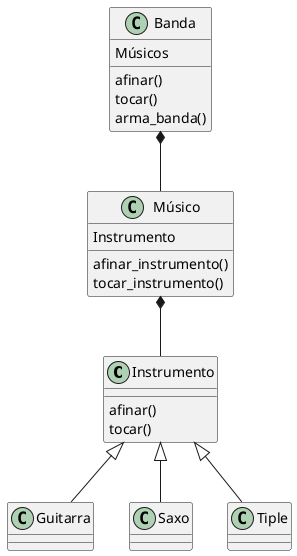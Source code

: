 @startuml

Instrumento<|-- Guitarra
Instrumento<|-- Saxo
Instrumento<|-- Tiple

Músico *-- Instrumento
Banda *-- Músico

Instrumento : afinar()
Instrumento : tocar()
Músico : Instrumento
Músico : afinar_instrumento()
Músico : tocar_instrumento()
Banda : Músicos
Banda : afinar()
Banda : tocar()
Banda : arma_banda()


@enduml

